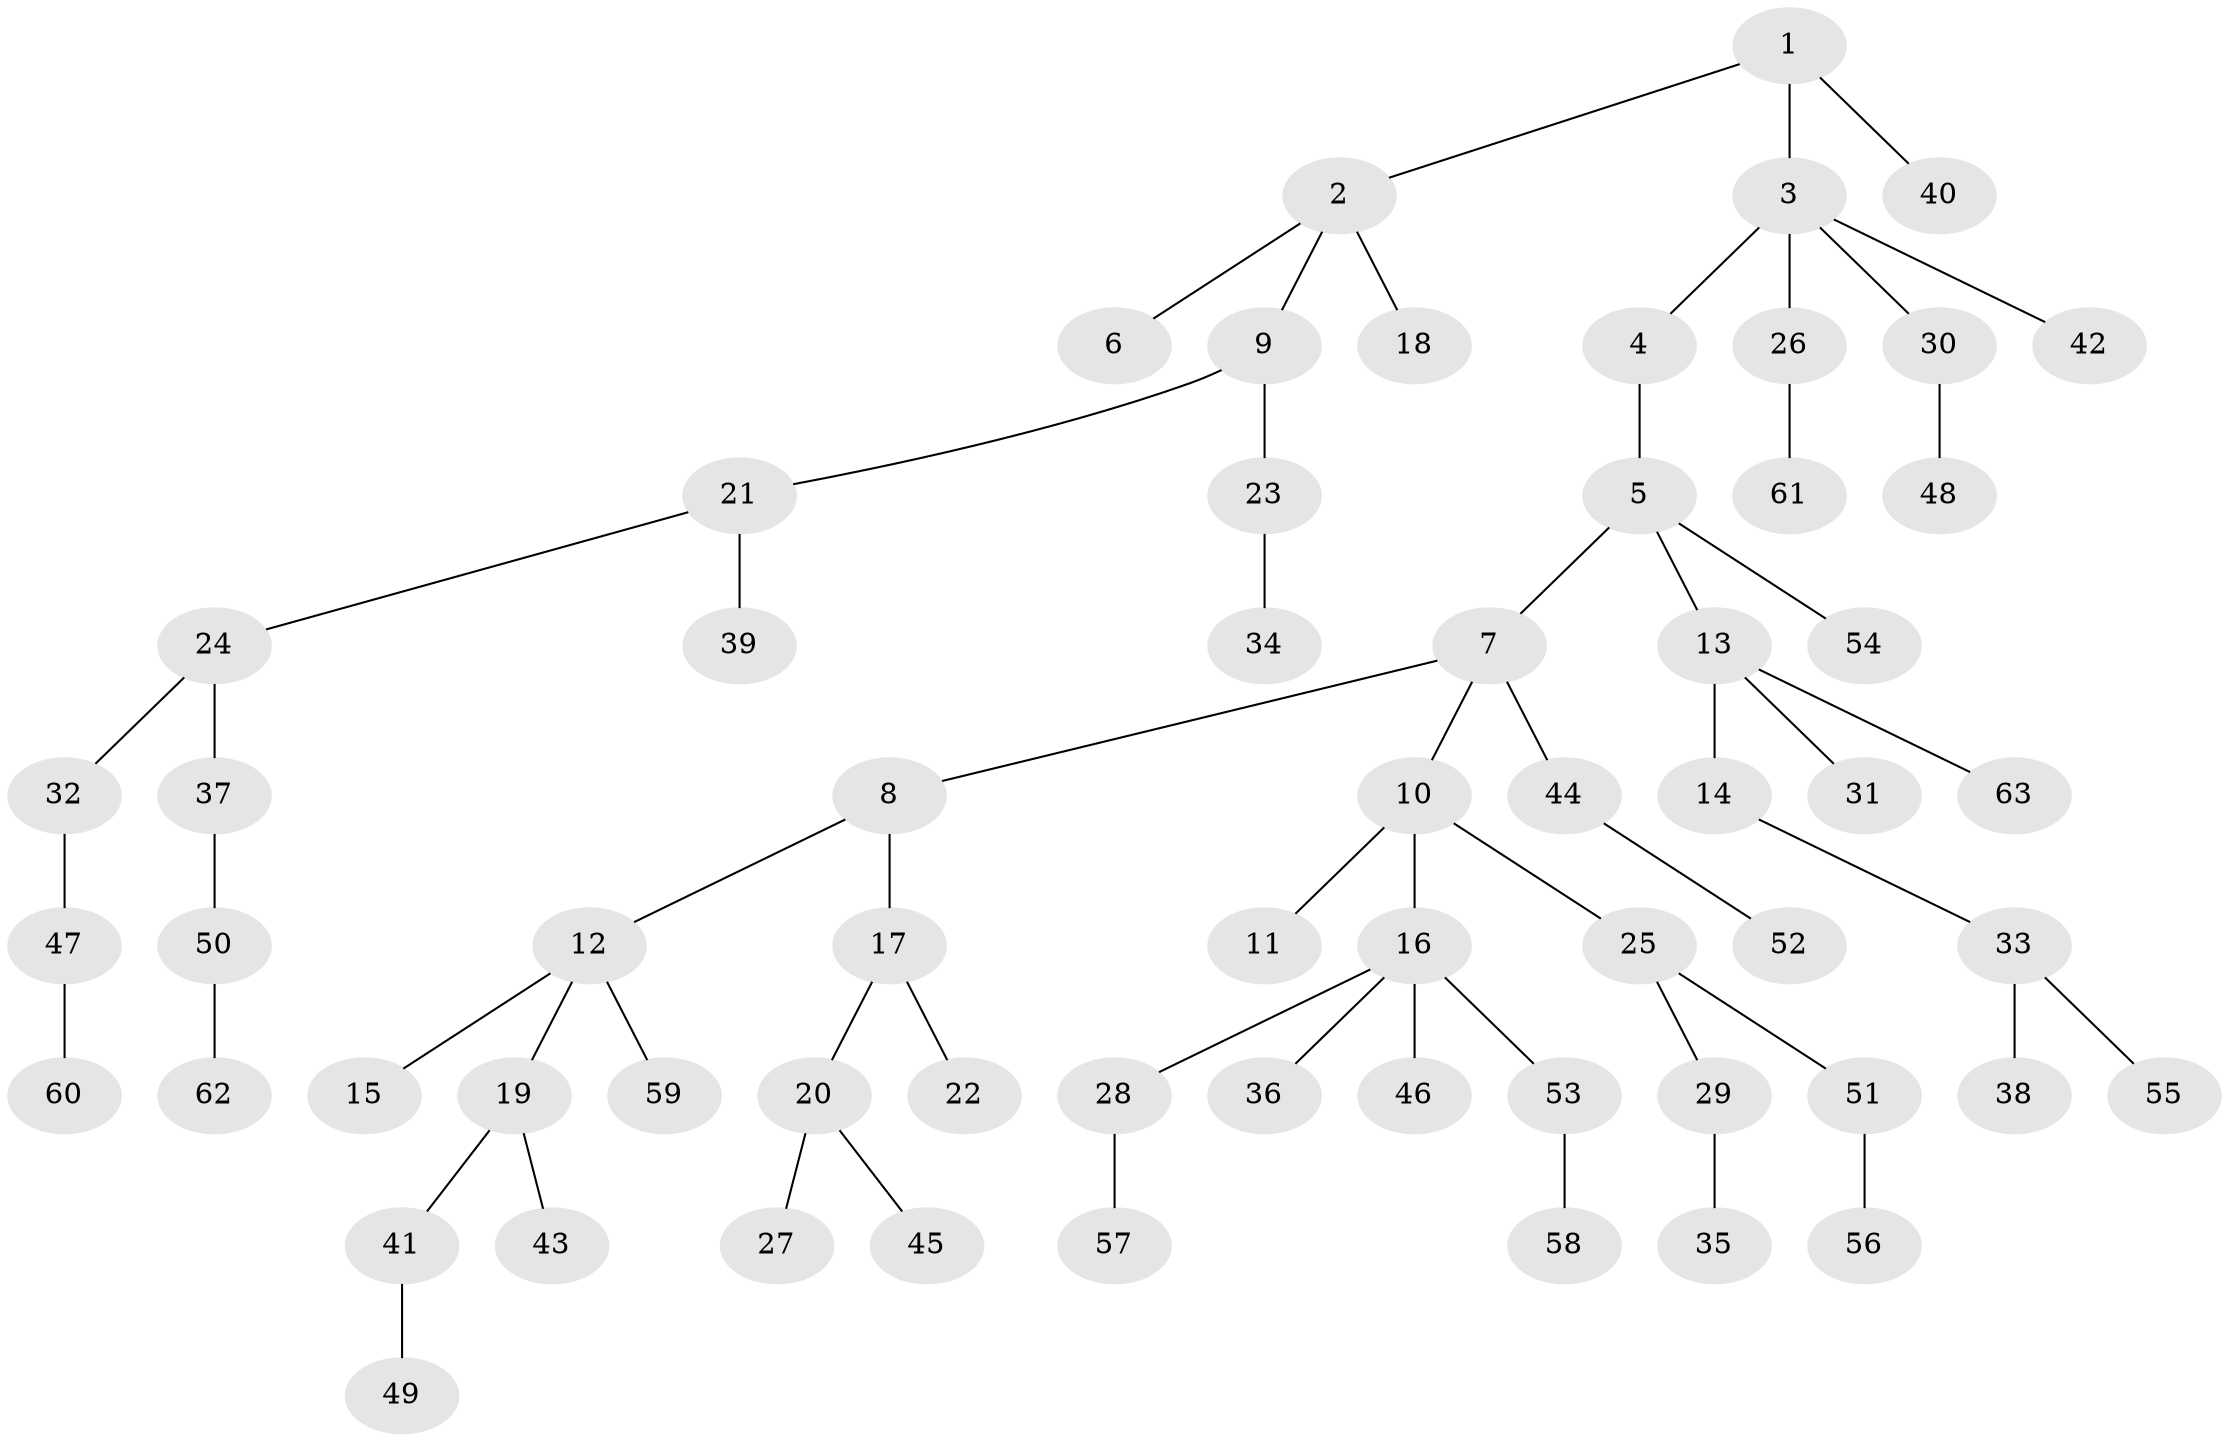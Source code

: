 // coarse degree distribution, {2: 0.2727272727272727, 3: 0.13636363636363635, 4: 0.022727272727272728, 6: 0.022727272727272728, 5: 0.022727272727272728, 7: 0.022727272727272728, 1: 0.5}
// Generated by graph-tools (version 1.1) at 2025/52/02/27/25 19:52:10]
// undirected, 63 vertices, 62 edges
graph export_dot {
graph [start="1"]
  node [color=gray90,style=filled];
  1;
  2;
  3;
  4;
  5;
  6;
  7;
  8;
  9;
  10;
  11;
  12;
  13;
  14;
  15;
  16;
  17;
  18;
  19;
  20;
  21;
  22;
  23;
  24;
  25;
  26;
  27;
  28;
  29;
  30;
  31;
  32;
  33;
  34;
  35;
  36;
  37;
  38;
  39;
  40;
  41;
  42;
  43;
  44;
  45;
  46;
  47;
  48;
  49;
  50;
  51;
  52;
  53;
  54;
  55;
  56;
  57;
  58;
  59;
  60;
  61;
  62;
  63;
  1 -- 2;
  1 -- 3;
  1 -- 40;
  2 -- 6;
  2 -- 9;
  2 -- 18;
  3 -- 4;
  3 -- 26;
  3 -- 30;
  3 -- 42;
  4 -- 5;
  5 -- 7;
  5 -- 13;
  5 -- 54;
  7 -- 8;
  7 -- 10;
  7 -- 44;
  8 -- 12;
  8 -- 17;
  9 -- 21;
  9 -- 23;
  10 -- 11;
  10 -- 16;
  10 -- 25;
  12 -- 15;
  12 -- 19;
  12 -- 59;
  13 -- 14;
  13 -- 31;
  13 -- 63;
  14 -- 33;
  16 -- 28;
  16 -- 36;
  16 -- 46;
  16 -- 53;
  17 -- 20;
  17 -- 22;
  19 -- 41;
  19 -- 43;
  20 -- 27;
  20 -- 45;
  21 -- 24;
  21 -- 39;
  23 -- 34;
  24 -- 32;
  24 -- 37;
  25 -- 29;
  25 -- 51;
  26 -- 61;
  28 -- 57;
  29 -- 35;
  30 -- 48;
  32 -- 47;
  33 -- 38;
  33 -- 55;
  37 -- 50;
  41 -- 49;
  44 -- 52;
  47 -- 60;
  50 -- 62;
  51 -- 56;
  53 -- 58;
}
